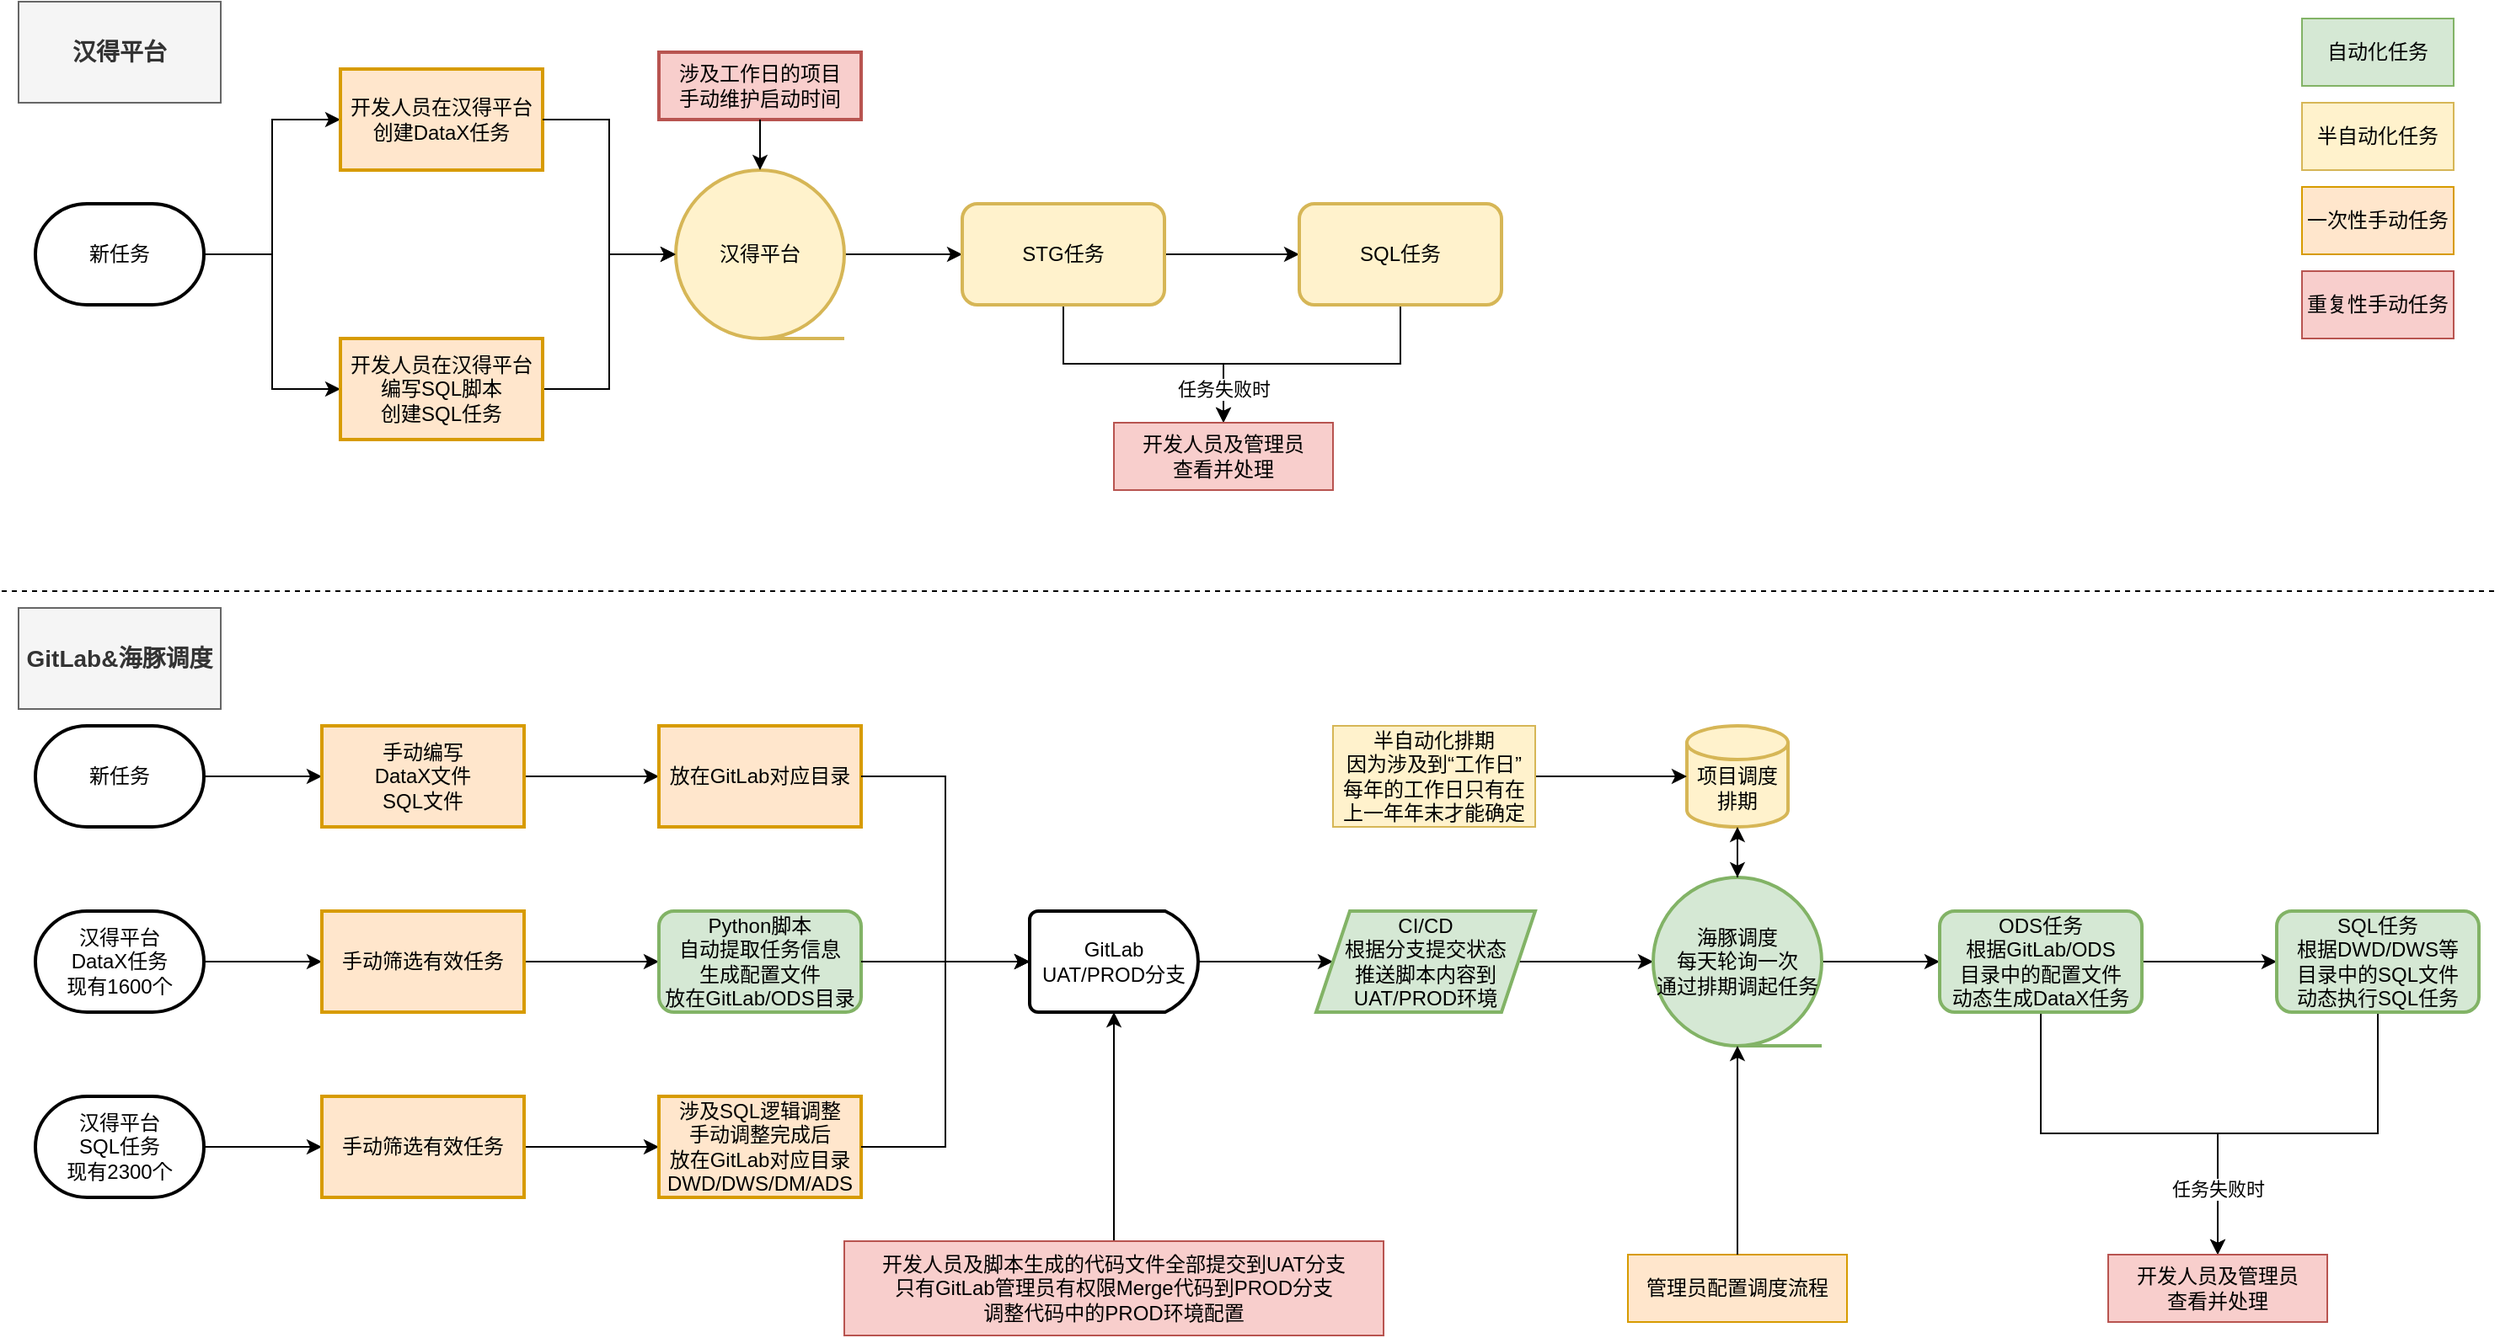 <mxfile version="23.1.0" type="github">
  <diagram name="第 1 页" id="0MhE6gQrho80KI4QQGSw">
    <mxGraphModel dx="1434" dy="772" grid="1" gridSize="10" guides="1" tooltips="1" connect="1" arrows="1" fold="1" page="1" pageScale="1" pageWidth="1169" pageHeight="827" math="0" shadow="0">
      <root>
        <mxCell id="0" />
        <mxCell id="1" parent="0" />
        <mxCell id="bBibFKB-1F4pUDVngObW-33" value="" style="edgeStyle=orthogonalEdgeStyle;rounded=0;orthogonalLoop=1;jettySize=auto;html=1;" edge="1" parent="1" source="bBibFKB-1F4pUDVngObW-19" target="bBibFKB-1F4pUDVngObW-32">
          <mxGeometry relative="1" as="geometry" />
        </mxCell>
        <mxCell id="bBibFKB-1F4pUDVngObW-19" value="汉得平台&lt;br&gt;DataX任务&lt;br&gt;现有1600个" style="strokeWidth=2;html=1;shape=mxgraph.flowchart.terminator;whiteSpace=wrap;" vertex="1" parent="1">
          <mxGeometry x="20" y="550" width="100" height="60" as="geometry" />
        </mxCell>
        <mxCell id="bBibFKB-1F4pUDVngObW-35" value="" style="edgeStyle=orthogonalEdgeStyle;rounded=0;orthogonalLoop=1;jettySize=auto;html=1;" edge="1" parent="1" source="bBibFKB-1F4pUDVngObW-32" target="bBibFKB-1F4pUDVngObW-34">
          <mxGeometry relative="1" as="geometry" />
        </mxCell>
        <mxCell id="bBibFKB-1F4pUDVngObW-32" value="手动筛选有效任务" style="whiteSpace=wrap;html=1;strokeWidth=2;fillColor=#ffe6cc;strokeColor=#d79b00;" vertex="1" parent="1">
          <mxGeometry x="190" y="550" width="120" height="60" as="geometry" />
        </mxCell>
        <mxCell id="bBibFKB-1F4pUDVngObW-34" value="Python脚本&lt;br&gt;自动提取任务信息&lt;br&gt;生成配置文件&lt;br&gt;放在GitLab/ODS目录" style="rounded=1;whiteSpace=wrap;html=1;strokeWidth=2;fillColor=#d5e8d4;strokeColor=#82b366;" vertex="1" parent="1">
          <mxGeometry x="390" y="550" width="120" height="60" as="geometry" />
        </mxCell>
        <mxCell id="bBibFKB-1F4pUDVngObW-38" value="" style="edgeStyle=orthogonalEdgeStyle;rounded=0;orthogonalLoop=1;jettySize=auto;html=1;" edge="1" parent="1" source="bBibFKB-1F4pUDVngObW-36" target="bBibFKB-1F4pUDVngObW-37">
          <mxGeometry relative="1" as="geometry" />
        </mxCell>
        <mxCell id="bBibFKB-1F4pUDVngObW-36" value="汉得平台&lt;br&gt;SQL任务&lt;br&gt;现有2300个" style="strokeWidth=2;html=1;shape=mxgraph.flowchart.terminator;whiteSpace=wrap;" vertex="1" parent="1">
          <mxGeometry x="20" y="660" width="100" height="60" as="geometry" />
        </mxCell>
        <mxCell id="bBibFKB-1F4pUDVngObW-42" value="" style="edgeStyle=orthogonalEdgeStyle;rounded=0;orthogonalLoop=1;jettySize=auto;html=1;" edge="1" parent="1" source="bBibFKB-1F4pUDVngObW-37" target="bBibFKB-1F4pUDVngObW-41">
          <mxGeometry relative="1" as="geometry" />
        </mxCell>
        <mxCell id="bBibFKB-1F4pUDVngObW-37" value="手动筛选有效任务" style="whiteSpace=wrap;html=1;strokeWidth=2;fillColor=#ffe6cc;strokeColor=#d79b00;" vertex="1" parent="1">
          <mxGeometry x="190" y="660" width="120" height="60" as="geometry" />
        </mxCell>
        <mxCell id="bBibFKB-1F4pUDVngObW-41" value="涉及SQL逻辑调整&lt;br&gt;手动调整完成后&lt;br&gt;放在GitLab对应目录&lt;br&gt;DWD/DWS/DM/ADS" style="whiteSpace=wrap;html=1;fillColor=#ffe6cc;strokeColor=#d79b00;strokeWidth=2;" vertex="1" parent="1">
          <mxGeometry x="390" y="660" width="120" height="60" as="geometry" />
        </mxCell>
        <mxCell id="bBibFKB-1F4pUDVngObW-45" value="" style="edgeStyle=orthogonalEdgeStyle;rounded=0;orthogonalLoop=1;jettySize=auto;html=1;" edge="1" parent="1" source="bBibFKB-1F4pUDVngObW-43" target="bBibFKB-1F4pUDVngObW-44">
          <mxGeometry relative="1" as="geometry" />
        </mxCell>
        <mxCell id="bBibFKB-1F4pUDVngObW-43" value="新任务" style="strokeWidth=2;html=1;shape=mxgraph.flowchart.terminator;whiteSpace=wrap;" vertex="1" parent="1">
          <mxGeometry x="20" y="440" width="100" height="60" as="geometry" />
        </mxCell>
        <mxCell id="bBibFKB-1F4pUDVngObW-48" value="" style="edgeStyle=orthogonalEdgeStyle;rounded=0;orthogonalLoop=1;jettySize=auto;html=1;" edge="1" parent="1" source="bBibFKB-1F4pUDVngObW-44" target="bBibFKB-1F4pUDVngObW-47">
          <mxGeometry relative="1" as="geometry" />
        </mxCell>
        <mxCell id="bBibFKB-1F4pUDVngObW-44" value="手动编写&lt;br&gt;DataX文件&lt;br&gt;SQL文件" style="whiteSpace=wrap;html=1;strokeWidth=2;fillColor=#ffe6cc;strokeColor=#d79b00;" vertex="1" parent="1">
          <mxGeometry x="190" y="440" width="120" height="60" as="geometry" />
        </mxCell>
        <mxCell id="bBibFKB-1F4pUDVngObW-47" value="放在GitLab对应目录" style="whiteSpace=wrap;html=1;fillColor=#ffe6cc;strokeColor=#d79b00;strokeWidth=2;" vertex="1" parent="1">
          <mxGeometry x="390" y="440" width="120" height="60" as="geometry" />
        </mxCell>
        <mxCell id="bBibFKB-1F4pUDVngObW-61" value="" style="edgeStyle=orthogonalEdgeStyle;rounded=0;orthogonalLoop=1;jettySize=auto;html=1;" edge="1" parent="1" source="bBibFKB-1F4pUDVngObW-49" target="bBibFKB-1F4pUDVngObW-60">
          <mxGeometry relative="1" as="geometry" />
        </mxCell>
        <mxCell id="bBibFKB-1F4pUDVngObW-49" value="GitLab&lt;br&gt;UAT/PROD分支" style="strokeWidth=2;html=1;shape=mxgraph.flowchart.delay;whiteSpace=wrap;" vertex="1" parent="1">
          <mxGeometry x="610" y="550" width="100" height="60" as="geometry" />
        </mxCell>
        <mxCell id="bBibFKB-1F4pUDVngObW-51" style="edgeStyle=orthogonalEdgeStyle;rounded=0;orthogonalLoop=1;jettySize=auto;html=1;entryX=0;entryY=0.5;entryDx=0;entryDy=0;entryPerimeter=0;" edge="1" parent="1" source="bBibFKB-1F4pUDVngObW-47" target="bBibFKB-1F4pUDVngObW-49">
          <mxGeometry relative="1" as="geometry" />
        </mxCell>
        <mxCell id="bBibFKB-1F4pUDVngObW-53" style="edgeStyle=orthogonalEdgeStyle;rounded=0;orthogonalLoop=1;jettySize=auto;html=1;entryX=0;entryY=0.5;entryDx=0;entryDy=0;entryPerimeter=0;" edge="1" parent="1" source="bBibFKB-1F4pUDVngObW-41" target="bBibFKB-1F4pUDVngObW-49">
          <mxGeometry relative="1" as="geometry" />
        </mxCell>
        <mxCell id="bBibFKB-1F4pUDVngObW-54" style="edgeStyle=orthogonalEdgeStyle;rounded=0;orthogonalLoop=1;jettySize=auto;html=1;entryX=0;entryY=0.5;entryDx=0;entryDy=0;entryPerimeter=0;" edge="1" parent="1" source="bBibFKB-1F4pUDVngObW-34" target="bBibFKB-1F4pUDVngObW-49">
          <mxGeometry relative="1" as="geometry" />
        </mxCell>
        <mxCell id="bBibFKB-1F4pUDVngObW-66" style="edgeStyle=orthogonalEdgeStyle;rounded=0;orthogonalLoop=1;jettySize=auto;html=1;" edge="1" parent="1" source="bBibFKB-1F4pUDVngObW-57" target="bBibFKB-1F4pUDVngObW-49">
          <mxGeometry relative="1" as="geometry" />
        </mxCell>
        <mxCell id="bBibFKB-1F4pUDVngObW-57" value="开发人员及脚本生成的代码文件全部提交到UAT分支&lt;br style=&quot;border-color: var(--border-color);&quot;&gt;&lt;span style=&quot;&quot;&gt;只有GitLab管理员有权限Merge代码到PROD分支&lt;br&gt;调整代码中的PROD环境配置&lt;br&gt;&lt;/span&gt;" style="rounded=0;whiteSpace=wrap;html=1;fillColor=#f8cecc;strokeColor=#b85450;" vertex="1" parent="1">
          <mxGeometry x="500" y="746" width="320" height="56" as="geometry" />
        </mxCell>
        <mxCell id="bBibFKB-1F4pUDVngObW-72" style="edgeStyle=orthogonalEdgeStyle;rounded=0;orthogonalLoop=1;jettySize=auto;html=1;" edge="1" parent="1" source="bBibFKB-1F4pUDVngObW-60" target="bBibFKB-1F4pUDVngObW-71">
          <mxGeometry relative="1" as="geometry" />
        </mxCell>
        <mxCell id="bBibFKB-1F4pUDVngObW-60" value="CI/CD&lt;br style=&quot;border-color: var(--border-color);&quot;&gt;根据分支提交状态&lt;br&gt;推送脚本内容到&lt;br&gt;UAT/PROD环境" style="shape=parallelogram;perimeter=parallelogramPerimeter;whiteSpace=wrap;html=1;fixedSize=1;strokeWidth=2;fillColor=#d5e8d4;strokeColor=#82b366;" vertex="1" parent="1">
          <mxGeometry x="780" y="550" width="130" height="60" as="geometry" />
        </mxCell>
        <mxCell id="bBibFKB-1F4pUDVngObW-84" value="" style="edgeStyle=orthogonalEdgeStyle;rounded=0;orthogonalLoop=1;jettySize=auto;html=1;" edge="1" parent="1" source="bBibFKB-1F4pUDVngObW-71" target="bBibFKB-1F4pUDVngObW-83">
          <mxGeometry relative="1" as="geometry" />
        </mxCell>
        <mxCell id="bBibFKB-1F4pUDVngObW-71" value="海豚调度&lt;br&gt;每天轮询一次&lt;br&gt;通过排期调起任务" style="strokeWidth=2;html=1;shape=mxgraph.flowchart.sequential_data;whiteSpace=wrap;fillColor=#d5e8d4;strokeColor=#82b366;" vertex="1" parent="1">
          <mxGeometry x="980" y="530" width="100" height="100" as="geometry" />
        </mxCell>
        <mxCell id="bBibFKB-1F4pUDVngObW-75" style="edgeStyle=orthogonalEdgeStyle;rounded=0;orthogonalLoop=1;jettySize=auto;html=1;" edge="1" parent="1" source="bBibFKB-1F4pUDVngObW-74" target="bBibFKB-1F4pUDVngObW-71">
          <mxGeometry relative="1" as="geometry" />
        </mxCell>
        <mxCell id="bBibFKB-1F4pUDVngObW-74" value="&lt;br&gt;项目调度排期" style="strokeWidth=2;html=1;shape=mxgraph.flowchart.database;whiteSpace=wrap;fillColor=#fff2cc;strokeColor=#d6b656;" vertex="1" parent="1">
          <mxGeometry x="1000" y="440" width="60" height="60" as="geometry" />
        </mxCell>
        <mxCell id="bBibFKB-1F4pUDVngObW-76" style="edgeStyle=orthogonalEdgeStyle;rounded=0;orthogonalLoop=1;jettySize=auto;html=1;entryX=0.5;entryY=1;entryDx=0;entryDy=0;entryPerimeter=0;" edge="1" parent="1" source="bBibFKB-1F4pUDVngObW-71" target="bBibFKB-1F4pUDVngObW-74">
          <mxGeometry relative="1" as="geometry" />
        </mxCell>
        <mxCell id="bBibFKB-1F4pUDVngObW-79" style="edgeStyle=orthogonalEdgeStyle;rounded=0;orthogonalLoop=1;jettySize=auto;html=1;" edge="1" parent="1" source="bBibFKB-1F4pUDVngObW-78" target="bBibFKB-1F4pUDVngObW-74">
          <mxGeometry relative="1" as="geometry" />
        </mxCell>
        <mxCell id="bBibFKB-1F4pUDVngObW-78" value="半自动化排期&lt;br&gt;因为涉及到“工作日”&lt;br&gt;每年的工作日只有在上一年年末才能确定" style="rounded=0;whiteSpace=wrap;html=1;fillColor=#fff2cc;strokeColor=#d6b656;" vertex="1" parent="1">
          <mxGeometry x="790" y="440" width="120" height="60" as="geometry" />
        </mxCell>
        <mxCell id="bBibFKB-1F4pUDVngObW-80" value="管理员配置调度流程" style="rounded=0;whiteSpace=wrap;html=1;fillColor=#ffe6cc;strokeColor=#d79b00;" vertex="1" parent="1">
          <mxGeometry x="965" y="754" width="130" height="40" as="geometry" />
        </mxCell>
        <mxCell id="bBibFKB-1F4pUDVngObW-82" style="edgeStyle=orthogonalEdgeStyle;rounded=0;orthogonalLoop=1;jettySize=auto;html=1;exitX=0.5;exitY=0;exitDx=0;exitDy=0;entryX=0.5;entryY=1;entryDx=0;entryDy=0;entryPerimeter=0;" edge="1" parent="1" source="bBibFKB-1F4pUDVngObW-80" target="bBibFKB-1F4pUDVngObW-71">
          <mxGeometry relative="1" as="geometry">
            <mxPoint x="1029.5" y="800" as="sourcePoint" />
            <mxPoint x="1030" y="670" as="targetPoint" />
          </mxGeometry>
        </mxCell>
        <mxCell id="bBibFKB-1F4pUDVngObW-86" value="" style="edgeStyle=orthogonalEdgeStyle;rounded=0;orthogonalLoop=1;jettySize=auto;html=1;" edge="1" parent="1" source="bBibFKB-1F4pUDVngObW-83" target="bBibFKB-1F4pUDVngObW-85">
          <mxGeometry relative="1" as="geometry" />
        </mxCell>
        <mxCell id="bBibFKB-1F4pUDVngObW-89" style="edgeStyle=orthogonalEdgeStyle;rounded=0;orthogonalLoop=1;jettySize=auto;html=1;entryX=0.5;entryY=0;entryDx=0;entryDy=0;" edge="1" parent="1" source="bBibFKB-1F4pUDVngObW-83" target="bBibFKB-1F4pUDVngObW-87">
          <mxGeometry relative="1" as="geometry" />
        </mxCell>
        <mxCell id="bBibFKB-1F4pUDVngObW-83" value="ODS任务&lt;br&gt;根据GitLab/ODS&lt;br&gt;目录中的配置文件&lt;br&gt;动态生成DataX任务" style="rounded=1;whiteSpace=wrap;html=1;fillColor=#d5e8d4;strokeColor=#82b366;strokeWidth=2;" vertex="1" parent="1">
          <mxGeometry x="1150" y="550" width="120" height="60" as="geometry" />
        </mxCell>
        <mxCell id="bBibFKB-1F4pUDVngObW-90" style="edgeStyle=orthogonalEdgeStyle;rounded=0;orthogonalLoop=1;jettySize=auto;html=1;entryX=0.5;entryY=0;entryDx=0;entryDy=0;" edge="1" parent="1" source="bBibFKB-1F4pUDVngObW-85" target="bBibFKB-1F4pUDVngObW-87">
          <mxGeometry relative="1" as="geometry" />
        </mxCell>
        <mxCell id="bBibFKB-1F4pUDVngObW-91" value="任务失败时" style="edgeLabel;html=1;align=center;verticalAlign=middle;resizable=0;points=[];" vertex="1" connectable="0" parent="bBibFKB-1F4pUDVngObW-90">
          <mxGeometry x="0.632" y="-1" relative="1" as="geometry">
            <mxPoint x="1" y="5" as="offset" />
          </mxGeometry>
        </mxCell>
        <mxCell id="bBibFKB-1F4pUDVngObW-85" value="SQL任务&lt;br&gt;根据DWD/DWS等&lt;br&gt;目录中的SQL文件&lt;br&gt;动态执行SQL任务" style="whiteSpace=wrap;html=1;fillColor=#d5e8d4;strokeColor=#82b366;rounded=1;strokeWidth=2;" vertex="1" parent="1">
          <mxGeometry x="1350" y="550" width="120" height="60" as="geometry" />
        </mxCell>
        <mxCell id="bBibFKB-1F4pUDVngObW-87" value="开发人员及管理员&lt;br&gt;查看并处理" style="rounded=0;whiteSpace=wrap;html=1;fillColor=#f8cecc;strokeColor=#b85450;" vertex="1" parent="1">
          <mxGeometry x="1250" y="754" width="130" height="40" as="geometry" />
        </mxCell>
        <mxCell id="bBibFKB-1F4pUDVngObW-92" value="" style="endArrow=none;dashed=1;html=1;rounded=0;" edge="1" parent="1">
          <mxGeometry width="50" height="50" relative="1" as="geometry">
            <mxPoint y="360" as="sourcePoint" />
            <mxPoint x="1480" y="360" as="targetPoint" />
          </mxGeometry>
        </mxCell>
        <mxCell id="bBibFKB-1F4pUDVngObW-113" style="edgeStyle=orthogonalEdgeStyle;rounded=0;orthogonalLoop=1;jettySize=auto;html=1;entryX=0;entryY=0.5;entryDx=0;entryDy=0;" edge="1" parent="1" source="bBibFKB-1F4pUDVngObW-93" target="bBibFKB-1F4pUDVngObW-94">
          <mxGeometry relative="1" as="geometry" />
        </mxCell>
        <mxCell id="bBibFKB-1F4pUDVngObW-114" style="edgeStyle=orthogonalEdgeStyle;rounded=0;orthogonalLoop=1;jettySize=auto;html=1;entryX=0;entryY=0.5;entryDx=0;entryDy=0;" edge="1" parent="1" source="bBibFKB-1F4pUDVngObW-93" target="bBibFKB-1F4pUDVngObW-96">
          <mxGeometry relative="1" as="geometry" />
        </mxCell>
        <mxCell id="bBibFKB-1F4pUDVngObW-93" value="新任务" style="strokeWidth=2;html=1;shape=mxgraph.flowchart.terminator;whiteSpace=wrap;" vertex="1" parent="1">
          <mxGeometry x="20" y="130" width="100" height="60" as="geometry" />
        </mxCell>
        <mxCell id="bBibFKB-1F4pUDVngObW-94" value="开发人员在汉得平台&lt;br&gt;创建DataX任务" style="whiteSpace=wrap;html=1;strokeWidth=2;fillColor=#ffe6cc;strokeColor=#d79b00;" vertex="1" parent="1">
          <mxGeometry x="201" y="50" width="120" height="60" as="geometry" />
        </mxCell>
        <mxCell id="bBibFKB-1F4pUDVngObW-99" value="" style="edgeStyle=orthogonalEdgeStyle;rounded=0;orthogonalLoop=1;jettySize=auto;html=1;entryX=0;entryY=0.5;entryDx=0;entryDy=0;entryPerimeter=0;" edge="1" parent="1" source="bBibFKB-1F4pUDVngObW-96" target="bBibFKB-1F4pUDVngObW-100">
          <mxGeometry relative="1" as="geometry">
            <mxPoint x="560" y="160" as="targetPoint" />
          </mxGeometry>
        </mxCell>
        <mxCell id="bBibFKB-1F4pUDVngObW-96" value="开发人员在汉得平台&lt;br&gt;编写SQL脚本&lt;br&gt;创建SQL任务" style="whiteSpace=wrap;html=1;strokeWidth=2;fillColor=#ffe6cc;strokeColor=#d79b00;" vertex="1" parent="1">
          <mxGeometry x="201" y="210" width="120" height="60" as="geometry" />
        </mxCell>
        <mxCell id="bBibFKB-1F4pUDVngObW-104" value="" style="edgeStyle=orthogonalEdgeStyle;rounded=0;orthogonalLoop=1;jettySize=auto;html=1;" edge="1" parent="1" source="bBibFKB-1F4pUDVngObW-100" target="bBibFKB-1F4pUDVngObW-103">
          <mxGeometry relative="1" as="geometry" />
        </mxCell>
        <mxCell id="bBibFKB-1F4pUDVngObW-100" value="汉得平台" style="strokeWidth=2;html=1;shape=mxgraph.flowchart.sequential_data;whiteSpace=wrap;fillColor=#fff2cc;strokeColor=#d6b656;" vertex="1" parent="1">
          <mxGeometry x="400" y="110" width="100" height="100" as="geometry" />
        </mxCell>
        <mxCell id="bBibFKB-1F4pUDVngObW-101" value="涉及工作日的项目&lt;br&gt;手动维护启动时间" style="whiteSpace=wrap;html=1;strokeWidth=2;fillColor=#f8cecc;strokeColor=#b85450;" vertex="1" parent="1">
          <mxGeometry x="390" y="40" width="120" height="40" as="geometry" />
        </mxCell>
        <mxCell id="bBibFKB-1F4pUDVngObW-102" style="edgeStyle=orthogonalEdgeStyle;rounded=0;orthogonalLoop=1;jettySize=auto;html=1;entryX=0.5;entryY=0;entryDx=0;entryDy=0;entryPerimeter=0;" edge="1" parent="1" source="bBibFKB-1F4pUDVngObW-101" target="bBibFKB-1F4pUDVngObW-100">
          <mxGeometry relative="1" as="geometry" />
        </mxCell>
        <mxCell id="bBibFKB-1F4pUDVngObW-106" value="" style="edgeStyle=orthogonalEdgeStyle;rounded=0;orthogonalLoop=1;jettySize=auto;html=1;" edge="1" parent="1" source="bBibFKB-1F4pUDVngObW-103" target="bBibFKB-1F4pUDVngObW-105">
          <mxGeometry relative="1" as="geometry" />
        </mxCell>
        <mxCell id="bBibFKB-1F4pUDVngObW-109" style="edgeStyle=orthogonalEdgeStyle;rounded=0;orthogonalLoop=1;jettySize=auto;html=1;entryX=0.5;entryY=0;entryDx=0;entryDy=0;" edge="1" parent="1" source="bBibFKB-1F4pUDVngObW-103" target="bBibFKB-1F4pUDVngObW-107">
          <mxGeometry relative="1" as="geometry" />
        </mxCell>
        <mxCell id="bBibFKB-1F4pUDVngObW-103" value="STG任务" style="rounded=1;whiteSpace=wrap;html=1;fillColor=#fff2cc;strokeColor=#d6b656;strokeWidth=2;" vertex="1" parent="1">
          <mxGeometry x="570" y="130" width="120" height="60" as="geometry" />
        </mxCell>
        <mxCell id="bBibFKB-1F4pUDVngObW-110" style="edgeStyle=orthogonalEdgeStyle;rounded=0;orthogonalLoop=1;jettySize=auto;html=1;entryX=0.5;entryY=0;entryDx=0;entryDy=0;" edge="1" parent="1" source="bBibFKB-1F4pUDVngObW-105" target="bBibFKB-1F4pUDVngObW-107">
          <mxGeometry relative="1" as="geometry" />
        </mxCell>
        <mxCell id="bBibFKB-1F4pUDVngObW-112" value="任务失败时" style="edgeLabel;html=1;align=center;verticalAlign=middle;resizable=0;points=[];" vertex="1" connectable="0" parent="bBibFKB-1F4pUDVngObW-110">
          <mxGeometry x="0.771" y="5" relative="1" as="geometry">
            <mxPoint x="-5" as="offset" />
          </mxGeometry>
        </mxCell>
        <mxCell id="bBibFKB-1F4pUDVngObW-105" value="SQL任务" style="whiteSpace=wrap;html=1;fillColor=#fff2cc;strokeColor=#d6b656;rounded=1;strokeWidth=2;" vertex="1" parent="1">
          <mxGeometry x="770" y="130" width="120" height="60" as="geometry" />
        </mxCell>
        <mxCell id="bBibFKB-1F4pUDVngObW-107" value="开发人员及管理员&lt;br style=&quot;border-color: var(--border-color);&quot;&gt;查看并处理" style="rounded=0;whiteSpace=wrap;html=1;fillColor=#f8cecc;strokeColor=#b85450;" vertex="1" parent="1">
          <mxGeometry x="660" y="260" width="130" height="40" as="geometry" />
        </mxCell>
        <mxCell id="bBibFKB-1F4pUDVngObW-115" style="edgeStyle=orthogonalEdgeStyle;rounded=0;orthogonalLoop=1;jettySize=auto;html=1;entryX=0;entryY=0.5;entryDx=0;entryDy=0;entryPerimeter=0;" edge="1" parent="1" source="bBibFKB-1F4pUDVngObW-94" target="bBibFKB-1F4pUDVngObW-100">
          <mxGeometry relative="1" as="geometry" />
        </mxCell>
        <mxCell id="bBibFKB-1F4pUDVngObW-116" value="&lt;b&gt;&lt;font style=&quot;font-size: 14px;&quot;&gt;汉得平台&lt;/font&gt;&lt;/b&gt;" style="rounded=0;whiteSpace=wrap;html=1;fillColor=#f5f5f5;fontColor=#333333;strokeColor=#666666;" vertex="1" parent="1">
          <mxGeometry x="10" y="10" width="120" height="60" as="geometry" />
        </mxCell>
        <mxCell id="bBibFKB-1F4pUDVngObW-118" value="" style="endArrow=none;dashed=1;html=1;rounded=0;" edge="1" parent="1">
          <mxGeometry width="50" height="50" relative="1" as="geometry">
            <mxPoint y="360" as="sourcePoint" />
            <mxPoint y="360" as="targetPoint" />
          </mxGeometry>
        </mxCell>
        <mxCell id="bBibFKB-1F4pUDVngObW-119" value="&lt;b&gt;&lt;font style=&quot;font-size: 14px;&quot;&gt;GitLab&amp;amp;海豚调度&lt;/font&gt;&lt;/b&gt;" style="rounded=0;whiteSpace=wrap;html=1;fillColor=#f5f5f5;fontColor=#333333;strokeColor=#666666;" vertex="1" parent="1">
          <mxGeometry x="10" y="370" width="120" height="60" as="geometry" />
        </mxCell>
        <mxCell id="bBibFKB-1F4pUDVngObW-121" value="一次性手动任务" style="whiteSpace=wrap;html=1;fillColor=#ffe6cc;strokeColor=#d79b00;" vertex="1" parent="1">
          <mxGeometry x="1365" y="120" width="90" height="40" as="geometry" />
        </mxCell>
        <mxCell id="bBibFKB-1F4pUDVngObW-122" value="重复性手动任务" style="whiteSpace=wrap;html=1;fillColor=#f8cecc;strokeColor=#b85450;" vertex="1" parent="1">
          <mxGeometry x="1365" y="170" width="90" height="40" as="geometry" />
        </mxCell>
        <mxCell id="bBibFKB-1F4pUDVngObW-123" value="自动化任务" style="whiteSpace=wrap;html=1;fillColor=#d5e8d4;strokeColor=#82b366;" vertex="1" parent="1">
          <mxGeometry x="1365" y="20" width="90" height="40" as="geometry" />
        </mxCell>
        <mxCell id="bBibFKB-1F4pUDVngObW-124" value="半自动化任务" style="whiteSpace=wrap;html=1;fillColor=#fff2cc;strokeColor=#d6b656;" vertex="1" parent="1">
          <mxGeometry x="1365" y="70" width="90" height="40" as="geometry" />
        </mxCell>
      </root>
    </mxGraphModel>
  </diagram>
</mxfile>
